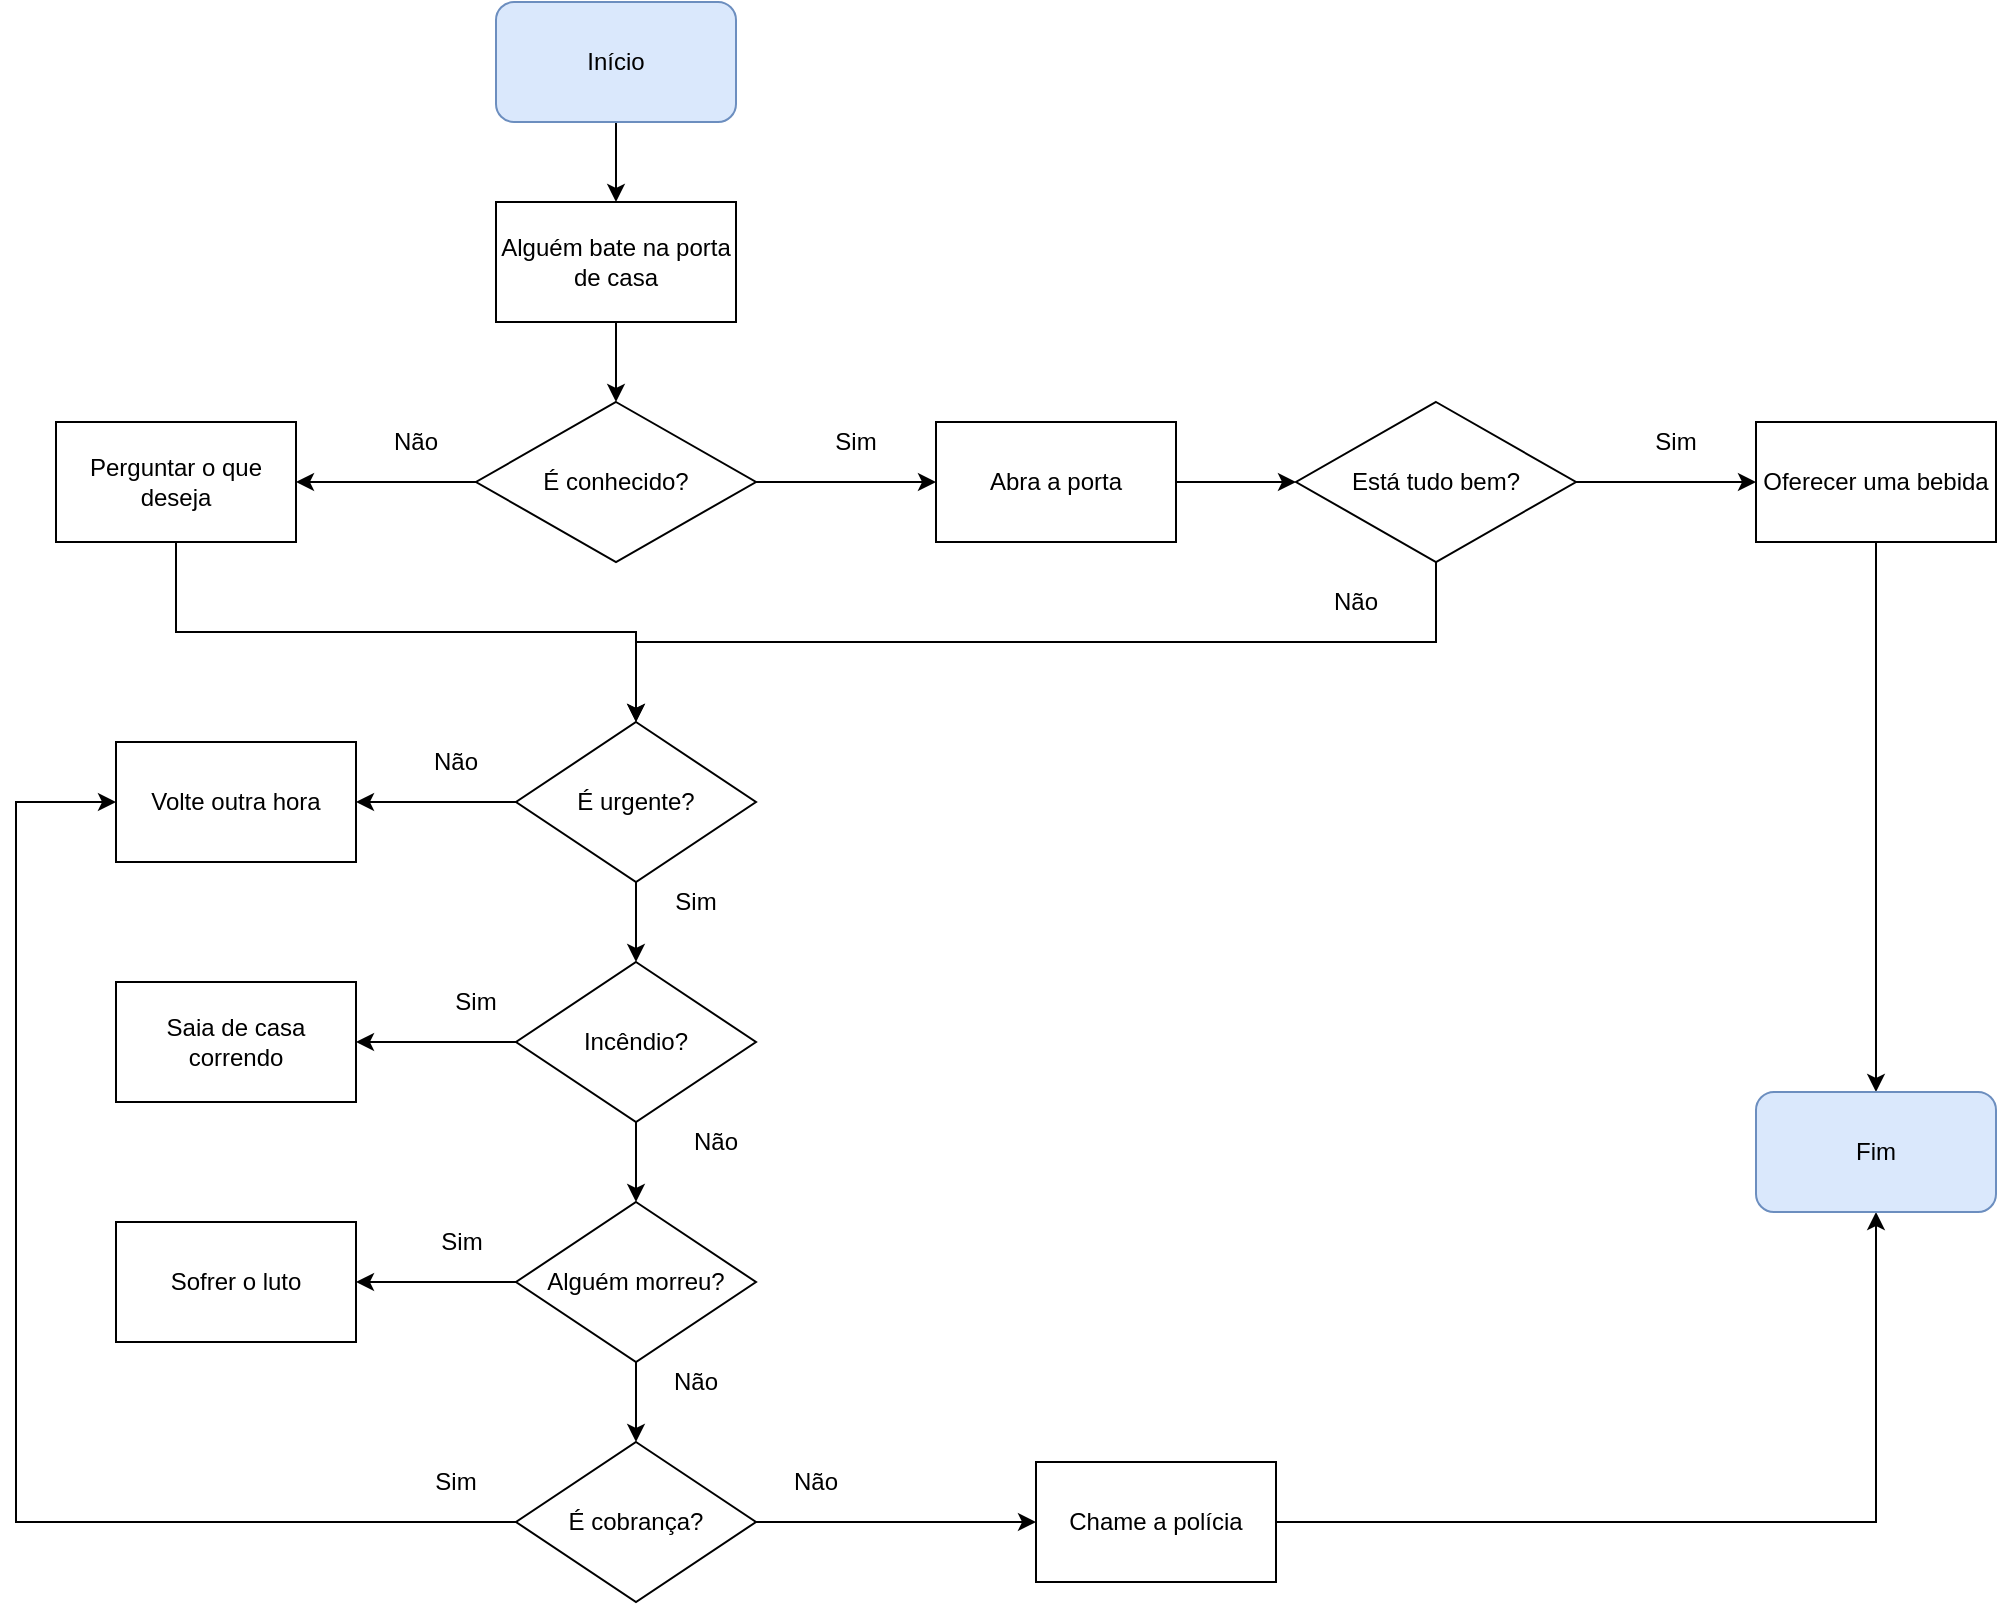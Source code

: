 <mxfile version="13.6.9" type="device"><diagram id="ny_JfxlW9J4orCh-W4da" name="Page-1"><mxGraphModel dx="1422" dy="762" grid="1" gridSize="10" guides="1" tooltips="1" connect="1" arrows="1" fold="1" page="1" pageScale="1" pageWidth="827" pageHeight="1169" math="0" shadow="0"><root><mxCell id="0"/><mxCell id="1" parent="0"/><mxCell id="-HNnM_aGl_ddkApDlHrE-3" value="" style="edgeStyle=orthogonalEdgeStyle;rounded=0;orthogonalLoop=1;jettySize=auto;html=1;" edge="1" parent="1" source="-HNnM_aGl_ddkApDlHrE-1" target="-HNnM_aGl_ddkApDlHrE-2"><mxGeometry relative="1" as="geometry"/></mxCell><mxCell id="-HNnM_aGl_ddkApDlHrE-1" value="Início" style="rounded=1;whiteSpace=wrap;html=1;fillColor=#dae8fc;strokeColor=#6c8ebf;" vertex="1" parent="1"><mxGeometry x="320" y="40" width="120" height="60" as="geometry"/></mxCell><mxCell id="-HNnM_aGl_ddkApDlHrE-7" value="" style="edgeStyle=orthogonalEdgeStyle;rounded=0;orthogonalLoop=1;jettySize=auto;html=1;" edge="1" parent="1" source="-HNnM_aGl_ddkApDlHrE-2" target="-HNnM_aGl_ddkApDlHrE-6"><mxGeometry relative="1" as="geometry"/></mxCell><mxCell id="-HNnM_aGl_ddkApDlHrE-2" value="Alguém bate na porta de casa" style="rounded=0;whiteSpace=wrap;html=1;" vertex="1" parent="1"><mxGeometry x="320" y="140" width="120" height="60" as="geometry"/></mxCell><mxCell id="-HNnM_aGl_ddkApDlHrE-9" value="" style="edgeStyle=orthogonalEdgeStyle;rounded=0;orthogonalLoop=1;jettySize=auto;html=1;" edge="1" parent="1" source="-HNnM_aGl_ddkApDlHrE-6" target="-HNnM_aGl_ddkApDlHrE-8"><mxGeometry relative="1" as="geometry"/></mxCell><mxCell id="-HNnM_aGl_ddkApDlHrE-12" value="" style="edgeStyle=orthogonalEdgeStyle;rounded=0;orthogonalLoop=1;jettySize=auto;html=1;" edge="1" parent="1" source="-HNnM_aGl_ddkApDlHrE-6" target="-HNnM_aGl_ddkApDlHrE-11"><mxGeometry relative="1" as="geometry"/></mxCell><mxCell id="-HNnM_aGl_ddkApDlHrE-6" value="É conhecido?" style="rhombus;whiteSpace=wrap;html=1;rounded=0;" vertex="1" parent="1"><mxGeometry x="310" y="240" width="140" height="80" as="geometry"/></mxCell><mxCell id="-HNnM_aGl_ddkApDlHrE-35" style="edgeStyle=orthogonalEdgeStyle;rounded=0;orthogonalLoop=1;jettySize=auto;html=1;entryX=0.5;entryY=0;entryDx=0;entryDy=0;exitX=0.5;exitY=1;exitDx=0;exitDy=0;" edge="1" parent="1" source="-HNnM_aGl_ddkApDlHrE-8" target="-HNnM_aGl_ddkApDlHrE-14"><mxGeometry relative="1" as="geometry"/></mxCell><mxCell id="-HNnM_aGl_ddkApDlHrE-8" value="Perguntar o que deseja" style="whiteSpace=wrap;html=1;rounded=0;" vertex="1" parent="1"><mxGeometry x="100" y="250" width="120" height="60" as="geometry"/></mxCell><mxCell id="-HNnM_aGl_ddkApDlHrE-10" value="Não" style="text;html=1;strokeColor=none;fillColor=none;align=center;verticalAlign=middle;whiteSpace=wrap;rounded=0;" vertex="1" parent="1"><mxGeometry x="260" y="250" width="40" height="20" as="geometry"/></mxCell><mxCell id="-HNnM_aGl_ddkApDlHrE-38" value="" style="edgeStyle=orthogonalEdgeStyle;rounded=0;orthogonalLoop=1;jettySize=auto;html=1;" edge="1" parent="1" source="-HNnM_aGl_ddkApDlHrE-11"><mxGeometry relative="1" as="geometry"><mxPoint x="720" y="280" as="targetPoint"/></mxGeometry></mxCell><mxCell id="-HNnM_aGl_ddkApDlHrE-11" value="Abra a porta" style="whiteSpace=wrap;html=1;rounded=0;" vertex="1" parent="1"><mxGeometry x="540" y="250" width="120" height="60" as="geometry"/></mxCell><mxCell id="-HNnM_aGl_ddkApDlHrE-13" value="Sim" style="text;html=1;strokeColor=none;fillColor=none;align=center;verticalAlign=middle;whiteSpace=wrap;rounded=0;" vertex="1" parent="1"><mxGeometry x="480" y="250" width="40" height="20" as="geometry"/></mxCell><mxCell id="-HNnM_aGl_ddkApDlHrE-17" value="" style="edgeStyle=orthogonalEdgeStyle;rounded=0;orthogonalLoop=1;jettySize=auto;html=1;" edge="1" parent="1" source="-HNnM_aGl_ddkApDlHrE-14" target="-HNnM_aGl_ddkApDlHrE-16"><mxGeometry relative="1" as="geometry"/></mxCell><mxCell id="-HNnM_aGl_ddkApDlHrE-21" value="" style="edgeStyle=orthogonalEdgeStyle;rounded=0;orthogonalLoop=1;jettySize=auto;html=1;" edge="1" parent="1" source="-HNnM_aGl_ddkApDlHrE-14" target="-HNnM_aGl_ddkApDlHrE-20"><mxGeometry relative="1" as="geometry"/></mxCell><mxCell id="-HNnM_aGl_ddkApDlHrE-14" value="É urgente?" style="rhombus;whiteSpace=wrap;html=1;" vertex="1" parent="1"><mxGeometry x="330" y="400" width="120" height="80" as="geometry"/></mxCell><mxCell id="-HNnM_aGl_ddkApDlHrE-16" value="Volte outra hora" style="whiteSpace=wrap;html=1;" vertex="1" parent="1"><mxGeometry x="130" y="410" width="120" height="60" as="geometry"/></mxCell><mxCell id="-HNnM_aGl_ddkApDlHrE-18" value="Não" style="text;html=1;strokeColor=none;fillColor=none;align=center;verticalAlign=middle;whiteSpace=wrap;rounded=0;" vertex="1" parent="1"><mxGeometry x="280" y="410" width="40" height="20" as="geometry"/></mxCell><mxCell id="-HNnM_aGl_ddkApDlHrE-28" value="" style="edgeStyle=orthogonalEdgeStyle;rounded=0;orthogonalLoop=1;jettySize=auto;html=1;" edge="1" parent="1" source="-HNnM_aGl_ddkApDlHrE-20" target="-HNnM_aGl_ddkApDlHrE-26"><mxGeometry relative="1" as="geometry"/></mxCell><mxCell id="-HNnM_aGl_ddkApDlHrE-31" value="" style="edgeStyle=orthogonalEdgeStyle;rounded=0;orthogonalLoop=1;jettySize=auto;html=1;" edge="1" parent="1" source="-HNnM_aGl_ddkApDlHrE-20" target="-HNnM_aGl_ddkApDlHrE-30"><mxGeometry relative="1" as="geometry"/></mxCell><mxCell id="-HNnM_aGl_ddkApDlHrE-20" value="Incêndio?" style="rhombus;whiteSpace=wrap;html=1;" vertex="1" parent="1"><mxGeometry x="330" y="520" width="120" height="80" as="geometry"/></mxCell><mxCell id="-HNnM_aGl_ddkApDlHrE-23" value="Sim" style="text;html=1;strokeColor=none;fillColor=none;align=center;verticalAlign=middle;whiteSpace=wrap;rounded=0;" vertex="1" parent="1"><mxGeometry x="400" y="480" width="40" height="20" as="geometry"/></mxCell><mxCell id="-HNnM_aGl_ddkApDlHrE-25" value="Não" style="text;html=1;strokeColor=none;fillColor=none;align=center;verticalAlign=middle;whiteSpace=wrap;rounded=0;" vertex="1" parent="1"><mxGeometry x="460" y="770" width="40" height="20" as="geometry"/></mxCell><mxCell id="-HNnM_aGl_ddkApDlHrE-33" value="" style="edgeStyle=orthogonalEdgeStyle;rounded=0;orthogonalLoop=1;jettySize=auto;html=1;" edge="1" parent="1" source="-HNnM_aGl_ddkApDlHrE-26" target="-HNnM_aGl_ddkApDlHrE-32"><mxGeometry relative="1" as="geometry"/></mxCell><mxCell id="-HNnM_aGl_ddkApDlHrE-46" value="" style="edgeStyle=orthogonalEdgeStyle;rounded=0;orthogonalLoop=1;jettySize=auto;html=1;" edge="1" parent="1" source="-HNnM_aGl_ddkApDlHrE-26"><mxGeometry relative="1" as="geometry"><mxPoint x="390" y="760" as="targetPoint"/></mxGeometry></mxCell><mxCell id="-HNnM_aGl_ddkApDlHrE-26" value="Alguém morreu?" style="rhombus;whiteSpace=wrap;html=1;" vertex="1" parent="1"><mxGeometry x="330" y="640" width="120" height="80" as="geometry"/></mxCell><mxCell id="-HNnM_aGl_ddkApDlHrE-29" value="Sim" style="text;html=1;strokeColor=none;fillColor=none;align=center;verticalAlign=middle;whiteSpace=wrap;rounded=0;" vertex="1" parent="1"><mxGeometry x="290" y="530" width="40" height="20" as="geometry"/></mxCell><mxCell id="-HNnM_aGl_ddkApDlHrE-30" value="Saia de casa correndo" style="whiteSpace=wrap;html=1;" vertex="1" parent="1"><mxGeometry x="130" y="530" width="120" height="60" as="geometry"/></mxCell><mxCell id="-HNnM_aGl_ddkApDlHrE-32" value="Sofrer o luto" style="whiteSpace=wrap;html=1;" vertex="1" parent="1"><mxGeometry x="130" y="650" width="120" height="60" as="geometry"/></mxCell><mxCell id="-HNnM_aGl_ddkApDlHrE-34" value="Sim" style="text;html=1;strokeColor=none;fillColor=none;align=center;verticalAlign=middle;whiteSpace=wrap;rounded=0;" vertex="1" parent="1"><mxGeometry x="283" y="650" width="40" height="20" as="geometry"/></mxCell><mxCell id="-HNnM_aGl_ddkApDlHrE-40" style="edgeStyle=orthogonalEdgeStyle;rounded=0;orthogonalLoop=1;jettySize=auto;html=1;exitX=0.5;exitY=1;exitDx=0;exitDy=0;" edge="1" parent="1" source="-HNnM_aGl_ddkApDlHrE-39" target="-HNnM_aGl_ddkApDlHrE-14"><mxGeometry relative="1" as="geometry"><Array as="points"><mxPoint x="790" y="360"/><mxPoint x="390" y="360"/></Array></mxGeometry></mxCell><mxCell id="-HNnM_aGl_ddkApDlHrE-43" value="" style="edgeStyle=orthogonalEdgeStyle;rounded=0;orthogonalLoop=1;jettySize=auto;html=1;" edge="1" parent="1" source="-HNnM_aGl_ddkApDlHrE-39" target="-HNnM_aGl_ddkApDlHrE-42"><mxGeometry relative="1" as="geometry"/></mxCell><mxCell id="-HNnM_aGl_ddkApDlHrE-39" value="Está tudo bem?" style="rhombus;whiteSpace=wrap;html=1;rounded=0;" vertex="1" parent="1"><mxGeometry x="720" y="240" width="140" height="80" as="geometry"/></mxCell><mxCell id="-HNnM_aGl_ddkApDlHrE-41" value="Não" style="text;html=1;strokeColor=none;fillColor=none;align=center;verticalAlign=middle;whiteSpace=wrap;rounded=0;" vertex="1" parent="1"><mxGeometry x="730" y="330" width="40" height="20" as="geometry"/></mxCell><mxCell id="-HNnM_aGl_ddkApDlHrE-57" style="edgeStyle=orthogonalEdgeStyle;rounded=0;orthogonalLoop=1;jettySize=auto;html=1;entryX=0.5;entryY=0;entryDx=0;entryDy=0;" edge="1" parent="1" source="-HNnM_aGl_ddkApDlHrE-42" target="-HNnM_aGl_ddkApDlHrE-53"><mxGeometry relative="1" as="geometry"/></mxCell><mxCell id="-HNnM_aGl_ddkApDlHrE-42" value="Oferecer uma bebida" style="whiteSpace=wrap;html=1;rounded=0;" vertex="1" parent="1"><mxGeometry x="950" y="250" width="120" height="60" as="geometry"/></mxCell><mxCell id="-HNnM_aGl_ddkApDlHrE-44" value="Sim" style="text;html=1;strokeColor=none;fillColor=none;align=center;verticalAlign=middle;whiteSpace=wrap;rounded=0;" vertex="1" parent="1"><mxGeometry x="890" y="250" width="40" height="20" as="geometry"/></mxCell><mxCell id="-HNnM_aGl_ddkApDlHrE-48" style="edgeStyle=orthogonalEdgeStyle;rounded=0;orthogonalLoop=1;jettySize=auto;html=1;entryX=0;entryY=0.5;entryDx=0;entryDy=0;" edge="1" parent="1" source="-HNnM_aGl_ddkApDlHrE-47" target="-HNnM_aGl_ddkApDlHrE-16"><mxGeometry relative="1" as="geometry"><Array as="points"><mxPoint x="80" y="800"/><mxPoint x="80" y="440"/></Array></mxGeometry></mxCell><mxCell id="-HNnM_aGl_ddkApDlHrE-51" value="" style="edgeStyle=orthogonalEdgeStyle;rounded=0;orthogonalLoop=1;jettySize=auto;html=1;" edge="1" parent="1" source="-HNnM_aGl_ddkApDlHrE-47" target="-HNnM_aGl_ddkApDlHrE-50"><mxGeometry relative="1" as="geometry"/></mxCell><mxCell id="-HNnM_aGl_ddkApDlHrE-47" value="É cobrança?" style="rhombus;whiteSpace=wrap;html=1;" vertex="1" parent="1"><mxGeometry x="330" y="760" width="120" height="80" as="geometry"/></mxCell><mxCell id="-HNnM_aGl_ddkApDlHrE-49" value="Sim" style="text;html=1;strokeColor=none;fillColor=none;align=center;verticalAlign=middle;whiteSpace=wrap;rounded=0;" vertex="1" parent="1"><mxGeometry x="280" y="770" width="40" height="20" as="geometry"/></mxCell><mxCell id="-HNnM_aGl_ddkApDlHrE-54" style="edgeStyle=orthogonalEdgeStyle;rounded=0;orthogonalLoop=1;jettySize=auto;html=1;entryX=0.5;entryY=1;entryDx=0;entryDy=0;" edge="1" parent="1" source="-HNnM_aGl_ddkApDlHrE-50" target="-HNnM_aGl_ddkApDlHrE-53"><mxGeometry relative="1" as="geometry"/></mxCell><mxCell id="-HNnM_aGl_ddkApDlHrE-50" value="Chame a polícia" style="rounded=0;whiteSpace=wrap;html=1;" vertex="1" parent="1"><mxGeometry x="590" y="770" width="120" height="60" as="geometry"/></mxCell><mxCell id="-HNnM_aGl_ddkApDlHrE-53" value="Fim" style="rounded=1;whiteSpace=wrap;html=1;fillColor=#dae8fc;strokeColor=#6c8ebf;" vertex="1" parent="1"><mxGeometry x="950" y="585" width="120" height="60" as="geometry"/></mxCell><mxCell id="-HNnM_aGl_ddkApDlHrE-55" value="Não" style="text;html=1;strokeColor=none;fillColor=none;align=center;verticalAlign=middle;whiteSpace=wrap;rounded=0;" vertex="1" parent="1"><mxGeometry x="410" y="600" width="40" height="20" as="geometry"/></mxCell><mxCell id="-HNnM_aGl_ddkApDlHrE-56" value="Não" style="text;html=1;strokeColor=none;fillColor=none;align=center;verticalAlign=middle;whiteSpace=wrap;rounded=0;" vertex="1" parent="1"><mxGeometry x="400" y="720" width="40" height="20" as="geometry"/></mxCell></root></mxGraphModel></diagram></mxfile>